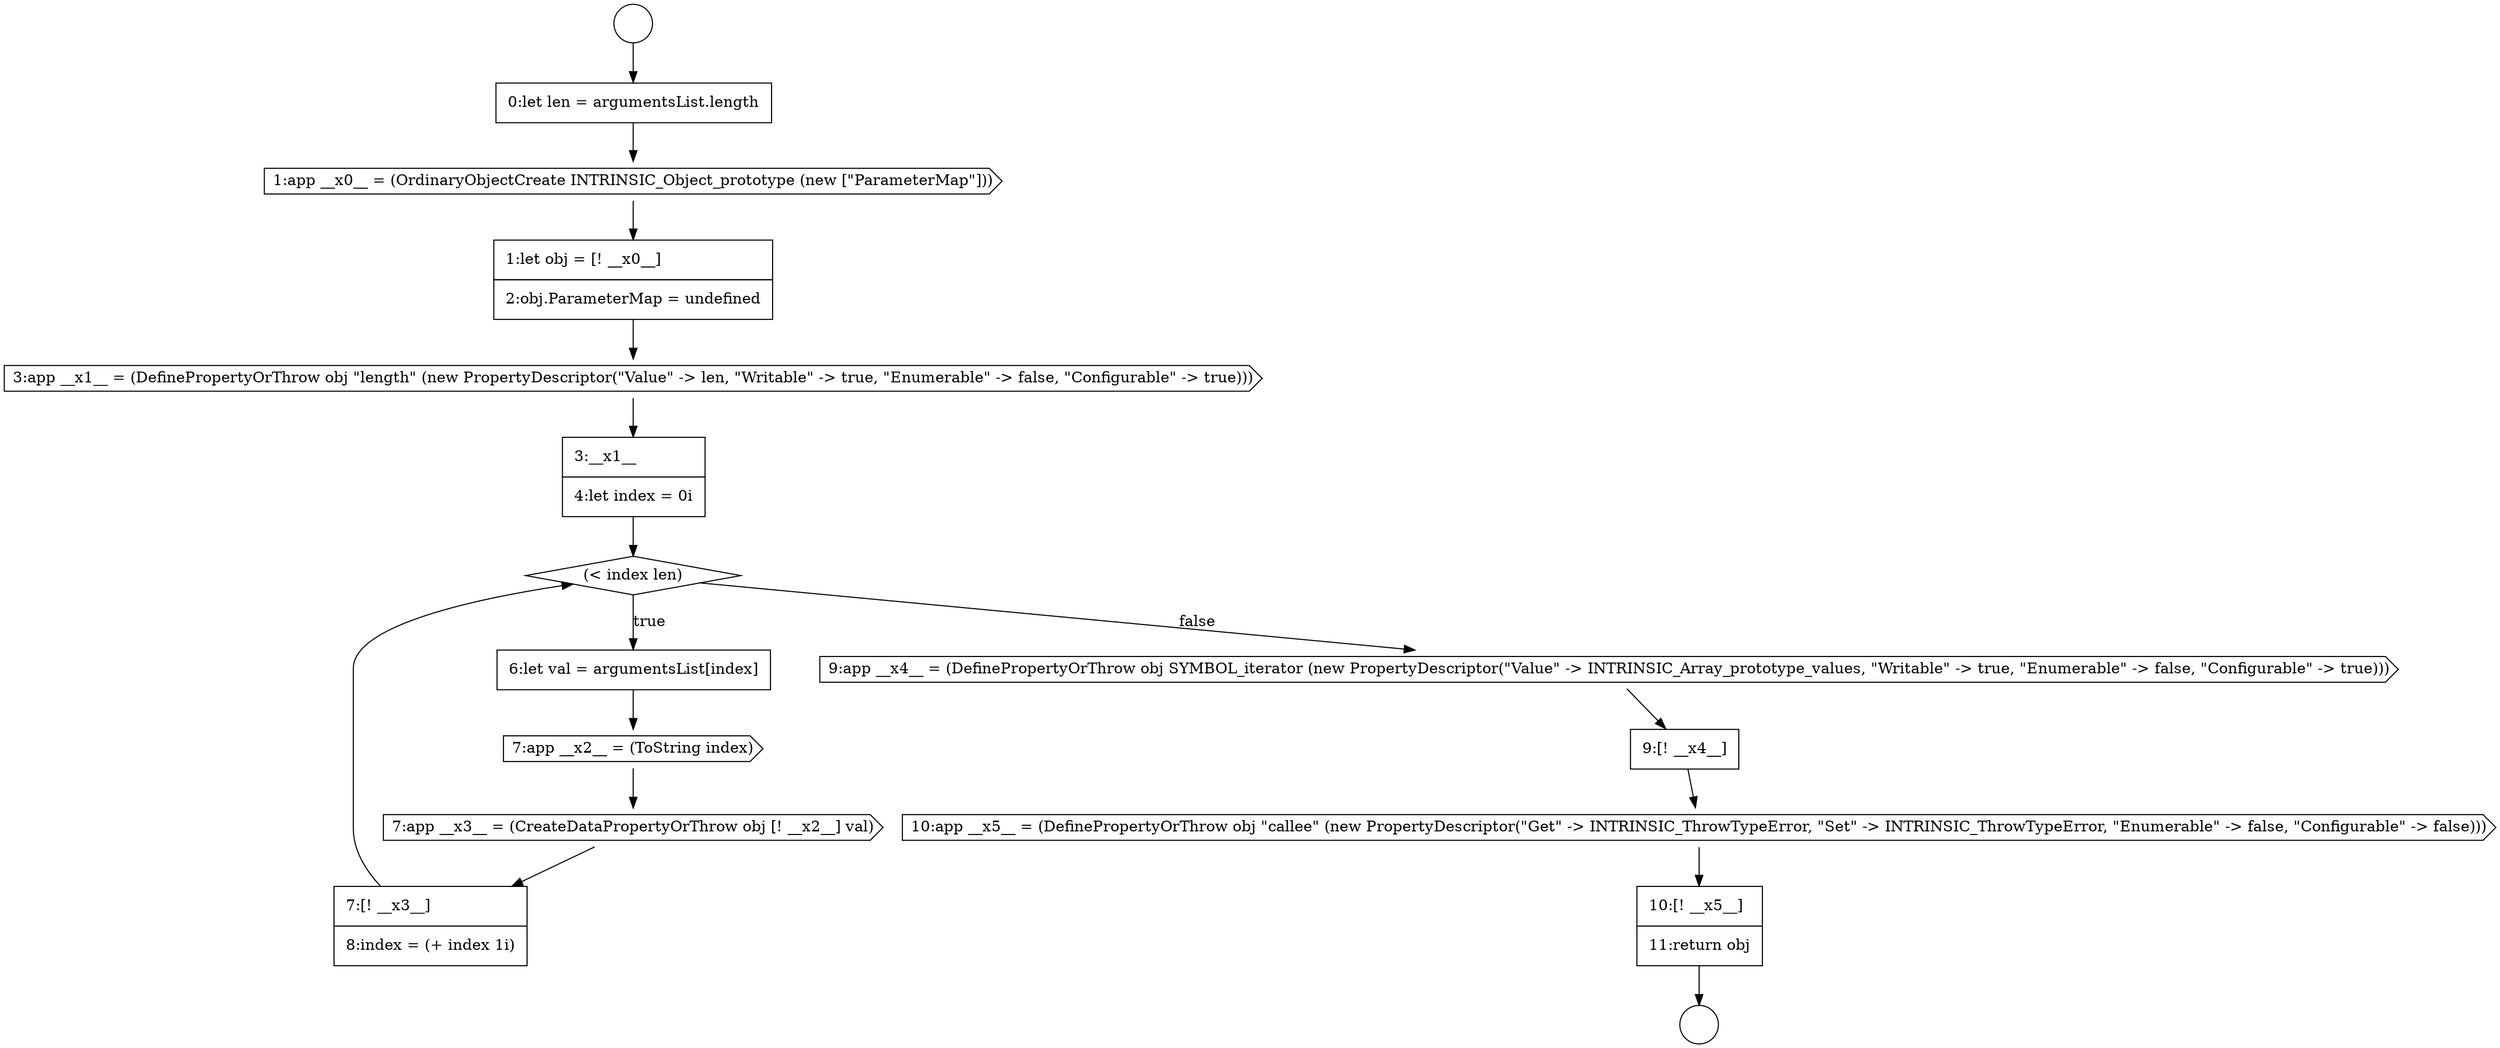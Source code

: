 digraph {
  node2837 [shape=cds, label=<<font color="black">9:app __x4__ = (DefinePropertyOrThrow obj SYMBOL_iterator (new PropertyDescriptor(&quot;Value&quot; -&gt; INTRINSIC_Array_prototype_values, &quot;Writable&quot; -&gt; true, &quot;Enumerable&quot; -&gt; false, &quot;Configurable&quot; -&gt; true)))</font>> color="black" fillcolor="white" style=filled]
  node2825 [shape=circle label=" " color="black" fillcolor="white" style=filled]
  node2829 [shape=none, margin=0, label=<<font color="black">
    <table border="0" cellborder="1" cellspacing="0" cellpadding="10">
      <tr><td align="left">1:let obj = [! __x0__]</td></tr>
      <tr><td align="left">2:obj.ParameterMap = undefined</td></tr>
    </table>
  </font>> color="black" fillcolor="white" style=filled]
  node2833 [shape=none, margin=0, label=<<font color="black">
    <table border="0" cellborder="1" cellspacing="0" cellpadding="10">
      <tr><td align="left">6:let val = argumentsList[index]</td></tr>
    </table>
  </font>> color="black" fillcolor="white" style=filled]
  node2826 [shape=circle label=" " color="black" fillcolor="white" style=filled]
  node2840 [shape=none, margin=0, label=<<font color="black">
    <table border="0" cellborder="1" cellspacing="0" cellpadding="10">
      <tr><td align="left">10:[! __x5__]</td></tr>
      <tr><td align="left">11:return obj</td></tr>
    </table>
  </font>> color="black" fillcolor="white" style=filled]
  node2830 [shape=cds, label=<<font color="black">3:app __x1__ = (DefinePropertyOrThrow obj &quot;length&quot; (new PropertyDescriptor(&quot;Value&quot; -&gt; len, &quot;Writable&quot; -&gt; true, &quot;Enumerable&quot; -&gt; false, &quot;Configurable&quot; -&gt; true)))</font>> color="black" fillcolor="white" style=filled]
  node2836 [shape=none, margin=0, label=<<font color="black">
    <table border="0" cellborder="1" cellspacing="0" cellpadding="10">
      <tr><td align="left">7:[! __x3__]</td></tr>
      <tr><td align="left">8:index = (+ index 1i)</td></tr>
    </table>
  </font>> color="black" fillcolor="white" style=filled]
  node2827 [shape=none, margin=0, label=<<font color="black">
    <table border="0" cellborder="1" cellspacing="0" cellpadding="10">
      <tr><td align="left">0:let len = argumentsList.length</td></tr>
    </table>
  </font>> color="black" fillcolor="white" style=filled]
  node2839 [shape=cds, label=<<font color="black">10:app __x5__ = (DefinePropertyOrThrow obj &quot;callee&quot; (new PropertyDescriptor(&quot;Get&quot; -&gt; INTRINSIC_ThrowTypeError, &quot;Set&quot; -&gt; INTRINSIC_ThrowTypeError, &quot;Enumerable&quot; -&gt; false, &quot;Configurable&quot; -&gt; false)))</font>> color="black" fillcolor="white" style=filled]
  node2835 [shape=cds, label=<<font color="black">7:app __x3__ = (CreateDataPropertyOrThrow obj [! __x2__] val)</font>> color="black" fillcolor="white" style=filled]
  node2831 [shape=none, margin=0, label=<<font color="black">
    <table border="0" cellborder="1" cellspacing="0" cellpadding="10">
      <tr><td align="left">3:__x1__</td></tr>
      <tr><td align="left">4:let index = 0i</td></tr>
    </table>
  </font>> color="black" fillcolor="white" style=filled]
  node2838 [shape=none, margin=0, label=<<font color="black">
    <table border="0" cellborder="1" cellspacing="0" cellpadding="10">
      <tr><td align="left">9:[! __x4__]</td></tr>
    </table>
  </font>> color="black" fillcolor="white" style=filled]
  node2828 [shape=cds, label=<<font color="black">1:app __x0__ = (OrdinaryObjectCreate INTRINSIC_Object_prototype (new [&quot;ParameterMap&quot;]))</font>> color="black" fillcolor="white" style=filled]
  node2832 [shape=diamond, label=<<font color="black">(&lt; index len)</font>> color="black" fillcolor="white" style=filled]
  node2834 [shape=cds, label=<<font color="black">7:app __x2__ = (ToString index)</font>> color="black" fillcolor="white" style=filled]
  node2828 -> node2829 [ color="black"]
  node2838 -> node2839 [ color="black"]
  node2839 -> node2840 [ color="black"]
  node2829 -> node2830 [ color="black"]
  node2827 -> node2828 [ color="black"]
  node2835 -> node2836 [ color="black"]
  node2837 -> node2838 [ color="black"]
  node2836 -> node2832 [ color="black"]
  node2833 -> node2834 [ color="black"]
  node2831 -> node2832 [ color="black"]
  node2834 -> node2835 [ color="black"]
  node2840 -> node2826 [ color="black"]
  node2830 -> node2831 [ color="black"]
  node2825 -> node2827 [ color="black"]
  node2832 -> node2833 [label=<<font color="black">true</font>> color="black"]
  node2832 -> node2837 [label=<<font color="black">false</font>> color="black"]
}
